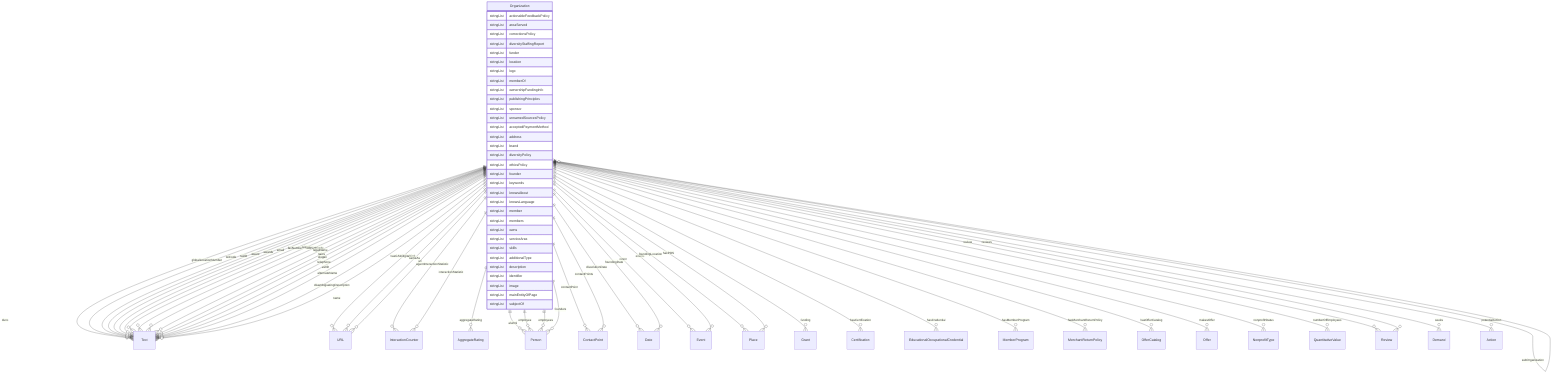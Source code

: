erDiagram
Organization {
    stringList actionableFeedbackPolicy  
    stringList areaServed  
    stringList correctionsPolicy  
    stringList diversityStaffingReport  
    stringList funder  
    stringList location  
    stringList logo  
    stringList memberOf  
    stringList ownershipFundingInfo  
    stringList publishingPrinciples  
    stringList sponsor  
    stringList unnamedSourcesPolicy  
    stringList acceptedPaymentMethod  
    stringList address  
    stringList brand  
    stringList diversityPolicy  
    stringList ethicsPolicy  
    stringList founder  
    stringList keywords  
    stringList knowsAbout  
    stringList knowsLanguage  
    stringList member  
    stringList members  
    stringList owns  
    stringList serviceArea  
    stringList skills  
    stringList additionalType  
    stringList description  
    stringList identifier  
    stringList image  
    stringList mainEntityOfPage  
    stringList subjectOf  
}

Organization ||--}o Text : "duns"
Organization ||--}o Text : "globalLocationNumber"
Organization ||--}o URL : "hasGS1DigitalLink"
Organization ||--}o Text : "leiCode"
Organization ||--}o Text : "taxID"
Organization ||--}o InteractionCounter : "agentInteractionStatistic"
Organization ||--}o AggregateRating : "aggregateRating"
Organization ||--}o Person : "alumni"
Organization ||--}o Text : "award"
Organization ||--}o Text : "awards"
Organization ||--}o ContactPoint : "contactPoint"
Organization ||--}o ContactPoint : "contactPoints"
Organization ||--}o Organization : "department"
Organization ||--}o Date : "dissolutionDate"
Organization ||--}o Text : "email"
Organization ||--}o Person : "employee"
Organization ||--}o Person : "employees"
Organization ||--}o Event : "event"
Organization ||--}o Event : "events"
Organization ||--}o Text : "faxNumber"
Organization ||--}o Person : "founders"
Organization ||--}o Date : "foundingDate"
Organization ||--}o Place : "foundingLocation"
Organization ||--}o Grant : "funding"
Organization ||--}o Certification : "hasCertification"
Organization ||--}o EducationalOccupationalCredential : "hasCredential"
Organization ||--}o MemberProgram : "hasMemberProgram"
Organization ||--}o MerchantReturnPolicy : "hasMerchantReturnPolicy"
Organization ||--}o OfferCatalog : "hasOfferCatalog"
Organization ||--}o Place : "hasPOS"
Organization ||--}o InteractionCounter : "interactionStatistic"
Organization ||--}o Text : "isicV4"
Organization ||--}o Text : "iso6523Code"
Organization ||--}o Text : "legalName"
Organization ||--}o Offer : "makesOffer"
Organization ||--}o Text : "naics"
Organization ||--}o NonprofitType : "nonprofitStatus"
Organization ||--}o QuantitativeValue : "numberOfEmployees"
Organization ||--}o Organization : "parentOrganization"
Organization ||--}o Review : "review"
Organization ||--}o Review : "reviews"
Organization ||--}o Demand : "seeks"
Organization ||--}o Text : "slogan"
Organization ||--}o Organization : "subOrganization"
Organization ||--}o Text : "telephone"
Organization ||--}o Text : "vatID"
Organization ||--}o Text : "alternateName"
Organization ||--}o Text : "disambiguatingDescription"
Organization ||--}o Text : "name"
Organization ||--}o URL : "sameAs"
Organization ||--}o Action : "potentialAction"
Organization ||--}o URL : "url"